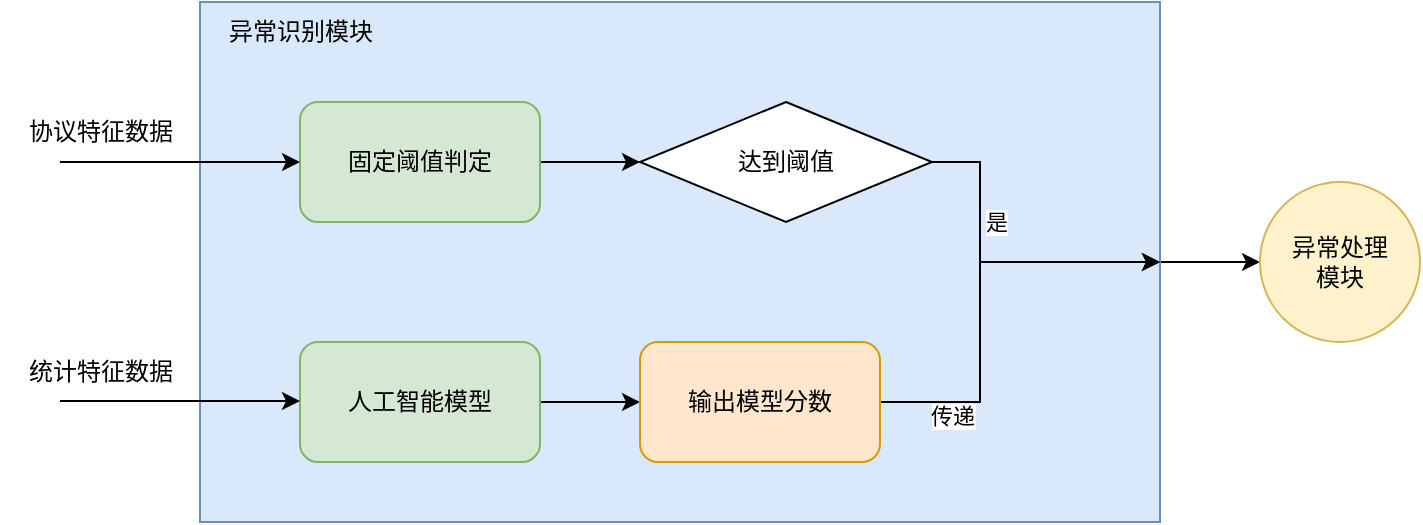 <mxfile version="21.7.1" type="github">
  <diagram name="第 1 页" id="LRrK8q9nF8ti5cJ7bYyI">
    <mxGraphModel dx="1379" dy="751" grid="1" gridSize="10" guides="1" tooltips="1" connect="1" arrows="1" fold="1" page="1" pageScale="1" pageWidth="827" pageHeight="1169" math="0" shadow="0">
      <root>
        <mxCell id="0" />
        <mxCell id="1" parent="0" />
        <mxCell id="LIGtGQY2OONI2HFJMOh--8" style="edgeStyle=orthogonalEdgeStyle;rounded=0;orthogonalLoop=1;jettySize=auto;html=1;exitX=1;exitY=0.5;exitDx=0;exitDy=0;entryX=0;entryY=0.5;entryDx=0;entryDy=0;" parent="1" source="LIGtGQY2OONI2HFJMOh--1" target="LIGtGQY2OONI2HFJMOh--7" edge="1">
          <mxGeometry relative="1" as="geometry" />
        </mxCell>
        <mxCell id="LIGtGQY2OONI2HFJMOh--1" value="" style="rounded=0;whiteSpace=wrap;html=1;fillColor=#dae8fc;strokeColor=#6c8ebf;" parent="1" vertex="1">
          <mxGeometry x="150" y="240" width="480" height="260" as="geometry" />
        </mxCell>
        <mxCell id="LIGtGQY2OONI2HFJMOh--2" value="异常识别模块" style="text;html=1;align=center;verticalAlign=middle;resizable=0;points=[];autosize=1;strokeColor=none;fillColor=none;" parent="1" vertex="1">
          <mxGeometry x="150" y="240" width="100" height="30" as="geometry" />
        </mxCell>
        <mxCell id="LIGtGQY2OONI2HFJMOh--6" style="edgeStyle=orthogonalEdgeStyle;rounded=0;orthogonalLoop=1;jettySize=auto;html=1;exitX=1;exitY=0.5;exitDx=0;exitDy=0;entryX=0;entryY=0.5;entryDx=0;entryDy=0;" parent="1" source="LIGtGQY2OONI2HFJMOh--3" target="LIGtGQY2OONI2HFJMOh--5" edge="1">
          <mxGeometry relative="1" as="geometry" />
        </mxCell>
        <mxCell id="LIGtGQY2OONI2HFJMOh--3" value="固定阈值判定" style="rounded=1;whiteSpace=wrap;html=1;fillColor=#d5e8d4;strokeColor=#82b366;" parent="1" vertex="1">
          <mxGeometry x="200" y="290" width="120" height="60" as="geometry" />
        </mxCell>
        <mxCell id="LIGtGQY2OONI2HFJMOh--17" style="edgeStyle=orthogonalEdgeStyle;rounded=0;orthogonalLoop=1;jettySize=auto;html=1;exitX=1;exitY=0.5;exitDx=0;exitDy=0;entryX=0;entryY=0.5;entryDx=0;entryDy=0;" parent="1" source="LIGtGQY2OONI2HFJMOh--4" target="LIGtGQY2OONI2HFJMOh--16" edge="1">
          <mxGeometry relative="1" as="geometry" />
        </mxCell>
        <mxCell id="LIGtGQY2OONI2HFJMOh--4" value="人工智能模型" style="rounded=1;whiteSpace=wrap;html=1;fillColor=#d5e8d4;strokeColor=#82b366;" parent="1" vertex="1">
          <mxGeometry x="200" y="410" width="120" height="60" as="geometry" />
        </mxCell>
        <mxCell id="LIGtGQY2OONI2HFJMOh--9" style="edgeStyle=orthogonalEdgeStyle;rounded=0;orthogonalLoop=1;jettySize=auto;html=1;exitX=1;exitY=0.5;exitDx=0;exitDy=0;entryX=1;entryY=0.5;entryDx=0;entryDy=0;" parent="1" source="LIGtGQY2OONI2HFJMOh--5" target="LIGtGQY2OONI2HFJMOh--1" edge="1">
          <mxGeometry relative="1" as="geometry">
            <Array as="points">
              <mxPoint x="540" y="320" />
              <mxPoint x="540" y="370" />
            </Array>
          </mxGeometry>
        </mxCell>
        <mxCell id="LIGtGQY2OONI2HFJMOh--10" value="是" style="edgeLabel;html=1;align=center;verticalAlign=middle;resizable=0;points=[];" parent="LIGtGQY2OONI2HFJMOh--9" vertex="1" connectable="0">
          <mxGeometry x="-0.342" y="1" relative="1" as="geometry">
            <mxPoint x="7" as="offset" />
          </mxGeometry>
        </mxCell>
        <mxCell id="LIGtGQY2OONI2HFJMOh--5" value="达到阈值" style="rhombus;whiteSpace=wrap;html=1;" parent="1" vertex="1">
          <mxGeometry x="370" y="290" width="146" height="60" as="geometry" />
        </mxCell>
        <mxCell id="LIGtGQY2OONI2HFJMOh--7" value="异常处理&lt;br&gt;模块" style="ellipse;whiteSpace=wrap;html=1;aspect=fixed;fillColor=#fff2cc;strokeColor=#d6b656;" parent="1" vertex="1">
          <mxGeometry x="680" y="330" width="80" height="80" as="geometry" />
        </mxCell>
        <mxCell id="LIGtGQY2OONI2HFJMOh--12" value="" style="endArrow=classic;html=1;rounded=0;entryX=0;entryY=0.5;entryDx=0;entryDy=0;" parent="1" target="LIGtGQY2OONI2HFJMOh--3" edge="1">
          <mxGeometry width="50" height="50" relative="1" as="geometry">
            <mxPoint x="80" y="320" as="sourcePoint" />
            <mxPoint x="90" y="300" as="targetPoint" />
          </mxGeometry>
        </mxCell>
        <mxCell id="LIGtGQY2OONI2HFJMOh--13" value="协议特征数据" style="text;html=1;align=center;verticalAlign=middle;resizable=0;points=[];autosize=1;strokeColor=none;fillColor=none;" parent="1" vertex="1">
          <mxGeometry x="50" y="290" width="100" height="30" as="geometry" />
        </mxCell>
        <mxCell id="LIGtGQY2OONI2HFJMOh--14" value="" style="endArrow=classic;html=1;rounded=0;entryX=0;entryY=0.5;entryDx=0;entryDy=0;" parent="1" edge="1">
          <mxGeometry width="50" height="50" relative="1" as="geometry">
            <mxPoint x="80" y="439.5" as="sourcePoint" />
            <mxPoint x="200" y="439.5" as="targetPoint" />
          </mxGeometry>
        </mxCell>
        <mxCell id="LIGtGQY2OONI2HFJMOh--15" value="统计特征数据" style="text;html=1;align=center;verticalAlign=middle;resizable=0;points=[];autosize=1;strokeColor=none;fillColor=none;" parent="1" vertex="1">
          <mxGeometry x="50" y="410" width="100" height="30" as="geometry" />
        </mxCell>
        <mxCell id="LIGtGQY2OONI2HFJMOh--18" style="edgeStyle=orthogonalEdgeStyle;rounded=0;orthogonalLoop=1;jettySize=auto;html=1;exitX=1;exitY=0.5;exitDx=0;exitDy=0;entryX=1;entryY=0.5;entryDx=0;entryDy=0;" parent="1" source="LIGtGQY2OONI2HFJMOh--16" target="LIGtGQY2OONI2HFJMOh--1" edge="1">
          <mxGeometry relative="1" as="geometry">
            <Array as="points">
              <mxPoint x="540" y="440" />
              <mxPoint x="540" y="370" />
            </Array>
          </mxGeometry>
        </mxCell>
        <mxCell id="LIGtGQY2OONI2HFJMOh--19" value="传递" style="edgeLabel;html=1;align=center;verticalAlign=middle;resizable=0;points=[];" parent="LIGtGQY2OONI2HFJMOh--18" vertex="1" connectable="0">
          <mxGeometry x="-0.571" y="-1" relative="1" as="geometry">
            <mxPoint x="-9" y="6" as="offset" />
          </mxGeometry>
        </mxCell>
        <mxCell id="LIGtGQY2OONI2HFJMOh--16" value="输出模型分数" style="rounded=1;whiteSpace=wrap;html=1;fillColor=#ffe6cc;strokeColor=#d79b00;" parent="1" vertex="1">
          <mxGeometry x="370" y="410" width="120" height="60" as="geometry" />
        </mxCell>
      </root>
    </mxGraphModel>
  </diagram>
</mxfile>
